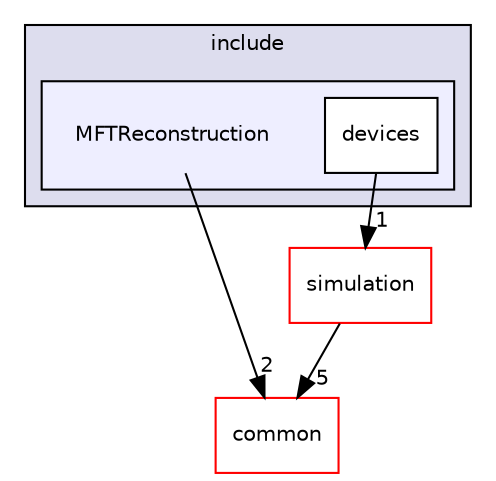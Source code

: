 digraph "/home/travis/build/AliceO2Group/AliceO2/Detectors/ITSMFT/MFT/reconstruction/include/MFTReconstruction" {
  bgcolor=transparent;
  compound=true
  node [ fontsize="10", fontname="Helvetica"];
  edge [ labelfontsize="10", labelfontname="Helvetica"];
  subgraph clusterdir_a5377c1b7cc3cb8f35997e73e566fda2 {
    graph [ bgcolor="#ddddee", pencolor="black", label="include" fontname="Helvetica", fontsize="10", URL="dir_a5377c1b7cc3cb8f35997e73e566fda2.html"]
  subgraph clusterdir_79d778f00f7bcfb47baf52dadbc11277 {
    graph [ bgcolor="#eeeeff", pencolor="black", label="" URL="dir_79d778f00f7bcfb47baf52dadbc11277.html"];
    dir_79d778f00f7bcfb47baf52dadbc11277 [shape=plaintext label="MFTReconstruction"];
    dir_64bab187a216913472a881e47270af17 [shape=box label="devices" color="black" fillcolor="white" style="filled" URL="dir_64bab187a216913472a881e47270af17.html"];
  }
  }
  dir_a336bf94aab96007822cb34c9e2cb8a5 [shape=box label="simulation" color="red" URL="dir_a336bf94aab96007822cb34c9e2cb8a5.html"];
  dir_85bf31a2e8d306e7598ffcb73f8df6bf [shape=box label="common" color="red" URL="dir_85bf31a2e8d306e7598ffcb73f8df6bf.html"];
  dir_79d778f00f7bcfb47baf52dadbc11277->dir_85bf31a2e8d306e7598ffcb73f8df6bf [headlabel="2", labeldistance=1.5 headhref="dir_000104_000116.html"];
  dir_a336bf94aab96007822cb34c9e2cb8a5->dir_85bf31a2e8d306e7598ffcb73f8df6bf [headlabel="5", labeldistance=1.5 headhref="dir_000084_000116.html"];
  dir_64bab187a216913472a881e47270af17->dir_a336bf94aab96007822cb34c9e2cb8a5 [headlabel="1", labeldistance=1.5 headhref="dir_000155_000084.html"];
}
